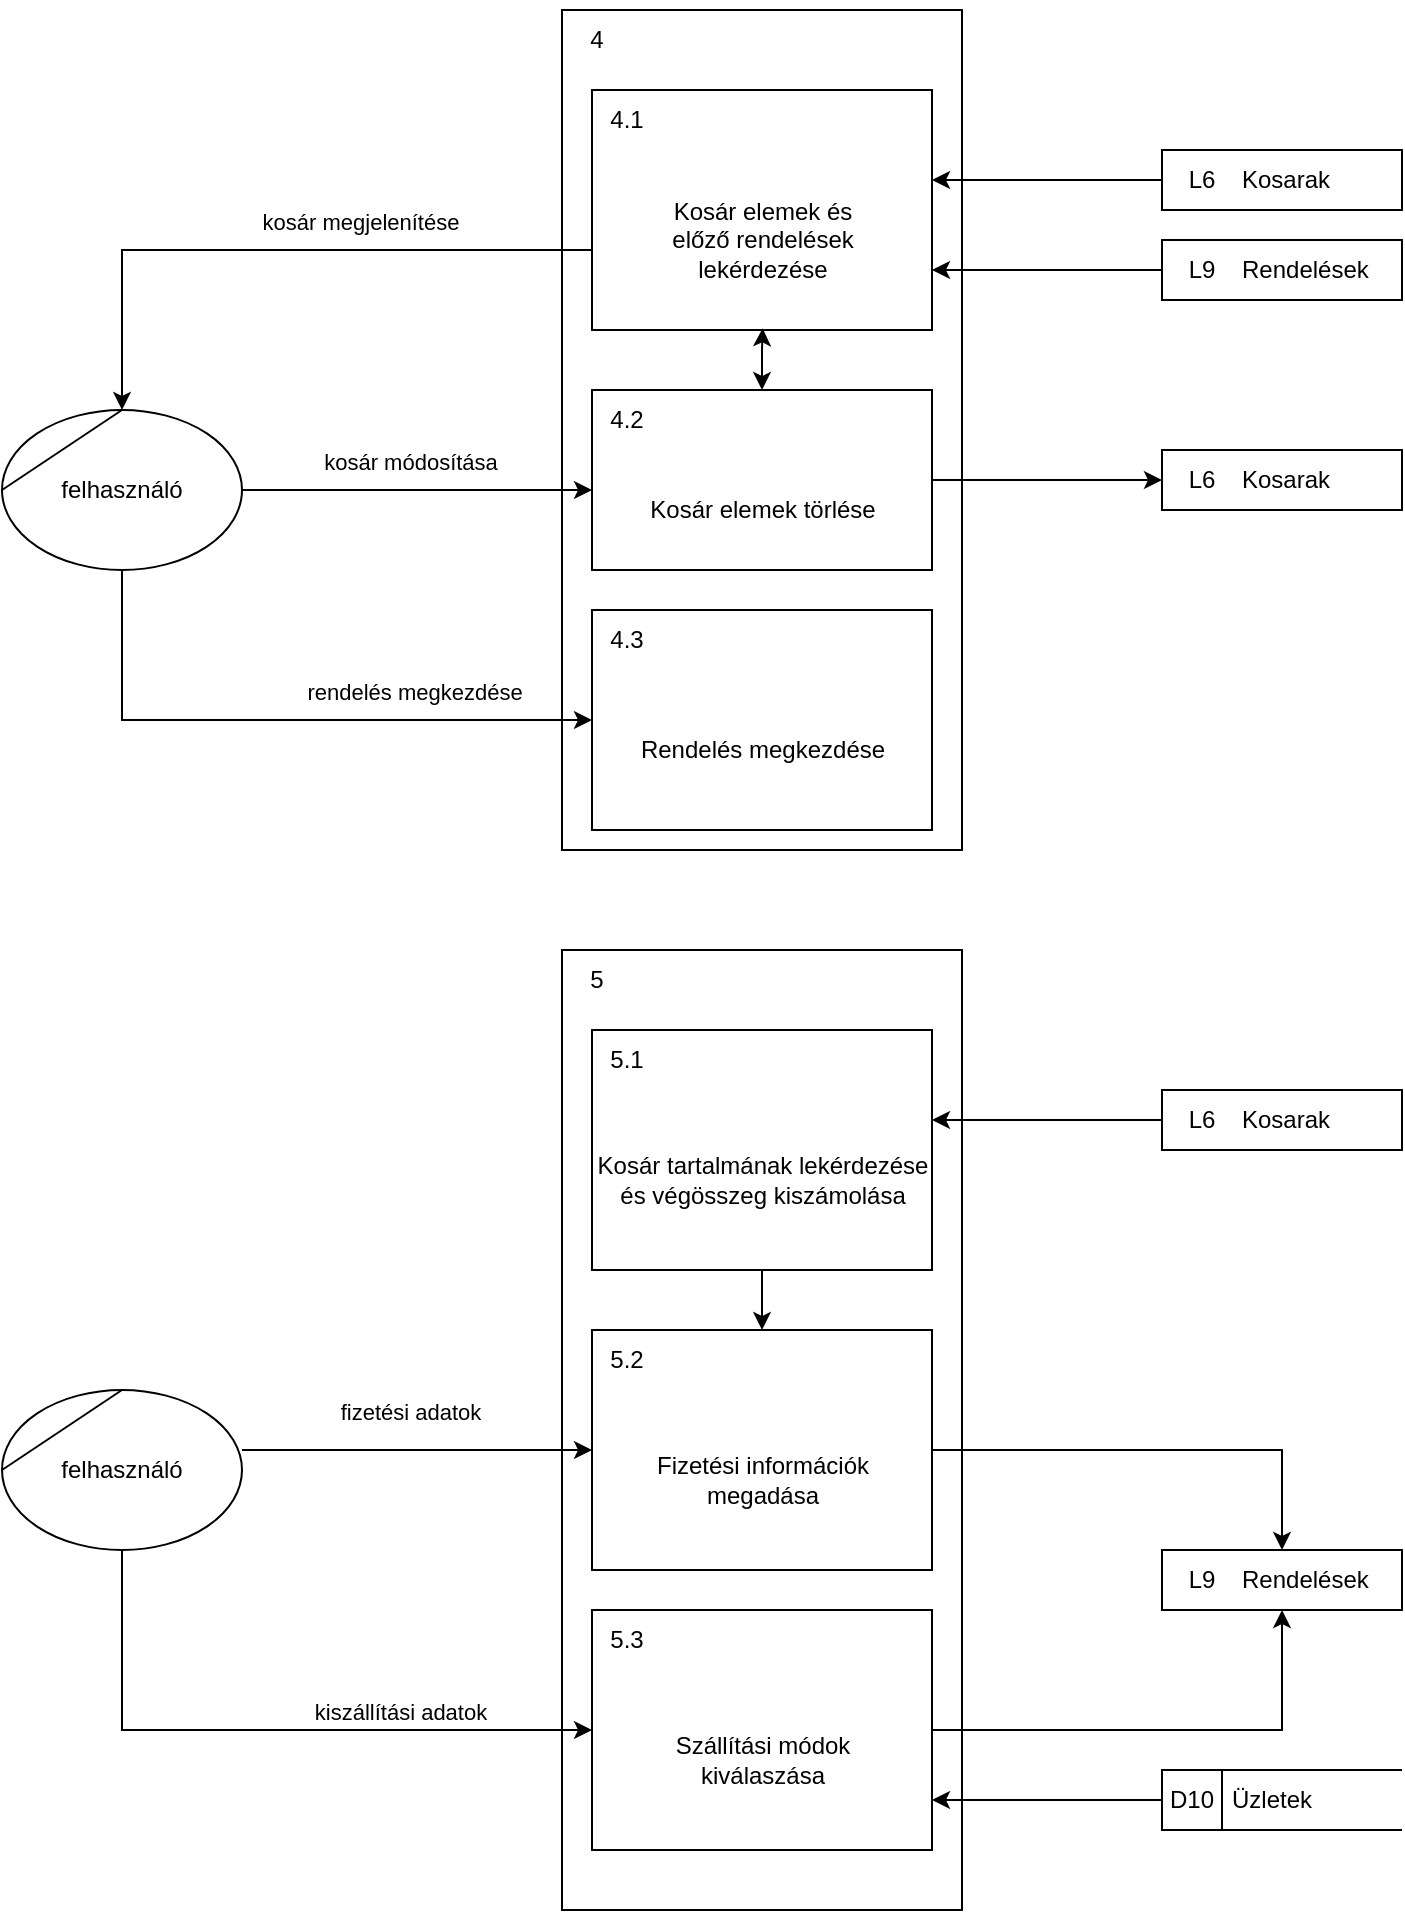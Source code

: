 <mxfile version="20.8.20" type="device"><diagram name="Page-1" id="Z0UUQqZRVwsT-piugHuJ"><mxGraphModel dx="1521" dy="838" grid="1" gridSize="10" guides="1" tooltips="1" connect="1" arrows="1" fold="1" page="1" pageScale="1" pageWidth="850" pageHeight="1100" math="0" shadow="0"><root><mxCell id="0"/><mxCell id="1" parent="0"/><mxCell id="tL3Nul9Oa48Bnrx2CsPF-1" value="" style="group" parent="1" vertex="1" connectable="0"><mxGeometry x="320" y="45" width="200" height="955" as="geometry"/></mxCell><mxCell id="SI3stgNXLdynbU2XMo8t-3" value="" style="html=1;dashed=0;whitespace=wrap;shape=mxgraph.dfd.process;align=center;container=0;collapsible=0;spacingTop=30;" parent="tL3Nul9Oa48Bnrx2CsPF-1" vertex="1"><mxGeometry y="5" width="200" height="420" as="geometry"/></mxCell><mxCell id="SI3stgNXLdynbU2XMo8t-4" value="4" style="text;html=1;strokeColor=none;fillColor=none;align=center;verticalAlign=middle;whiteSpace=wrap;rounded=0;movable=0;resizable=0;rotatable=0;cloneable=0;deletable=0;connectable=0;allowArrows=0;pointerEvents=1;" parent="tL3Nul9Oa48Bnrx2CsPF-1" vertex="1"><mxGeometry y="5" width="35" height="30" as="geometry"/></mxCell><mxCell id="SI3stgNXLdynbU2XMo8t-5" value="" style="text;html=1;strokeColor=none;fillColor=none;align=left;verticalAlign=middle;whiteSpace=wrap;rounded=0;movable=0;resizable=0;connectable=0;allowArrows=0;rotatable=0;cloneable=0;deletable=0;spacingLeft=6;autosize=1;resizeWidth=0;" parent="tL3Nul9Oa48Bnrx2CsPF-1" vertex="1"><mxGeometry x="35" width="50" height="40" as="geometry"/></mxCell><mxCell id="SI3stgNXLdynbU2XMo8t-6" value="Kosár elemek és &lt;br&gt;előző rendelések &lt;br&gt;lekérdezése" style="html=1;dashed=0;whitespace=wrap;shape=mxgraph.dfd.process2;align=center;container=1;collapsible=0;spacingTop=30;" parent="tL3Nul9Oa48Bnrx2CsPF-1" vertex="1"><mxGeometry x="15" y="45" width="170" height="120" as="geometry"/></mxCell><mxCell id="SI3stgNXLdynbU2XMo8t-7" value="4.1" style="text;html=1;strokeColor=none;fillColor=none;align=center;verticalAlign=middle;whiteSpace=wrap;rounded=0;connectable=0;allowArrows=0;editable=1;movable=0;resizable=0;rotatable=0;deletable=0;locked=0;cloneable=0;" parent="SI3stgNXLdynbU2XMo8t-6" vertex="1"><mxGeometry width="35" height="30" as="geometry"/></mxCell><mxCell id="SI3stgNXLdynbU2XMo8t-8" value="" style="text;strokeColor=none;fillColor=none;align=left;verticalAlign=middle;whiteSpace=wrap;rounded=0;autosize=1;connectable=0;allowArrows=0;movable=0;resizable=0;rotatable=0;deletable=0;cloneable=0;spacingLeft=6;fontStyle=0;html=1;" parent="SI3stgNXLdynbU2XMo8t-6" vertex="1"><mxGeometry x="35" y="-5" width="50" height="40" as="geometry"/></mxCell><mxCell id="SI3stgNXLdynbU2XMo8t-36" style="edgeStyle=orthogonalEdgeStyle;rounded=0;orthogonalLoop=1;jettySize=auto;html=1;entryX=0.502;entryY=0.993;entryDx=0;entryDy=0;entryPerimeter=0;startArrow=classic;startFill=1;" parent="tL3Nul9Oa48Bnrx2CsPF-1" source="SI3stgNXLdynbU2XMo8t-27" target="SI3stgNXLdynbU2XMo8t-6" edge="1"><mxGeometry relative="1" as="geometry"/></mxCell><mxCell id="SI3stgNXLdynbU2XMo8t-27" value="Kosár elemek törlése" style="html=1;dashed=0;whitespace=wrap;shape=mxgraph.dfd.process2;align=center;container=1;collapsible=0;spacingTop=30;" parent="tL3Nul9Oa48Bnrx2CsPF-1" vertex="1"><mxGeometry x="15" y="195" width="170" height="90" as="geometry"/></mxCell><mxCell id="SI3stgNXLdynbU2XMo8t-28" value="4.2" style="text;html=1;strokeColor=none;fillColor=none;align=center;verticalAlign=middle;whiteSpace=wrap;rounded=0;connectable=0;allowArrows=0;editable=1;movable=0;resizable=0;rotatable=0;deletable=0;locked=0;cloneable=0;" parent="SI3stgNXLdynbU2XMo8t-27" vertex="1"><mxGeometry width="35" height="30" as="geometry"/></mxCell><mxCell id="SI3stgNXLdynbU2XMo8t-29" value="" style="text;strokeColor=none;fillColor=none;align=left;verticalAlign=middle;whiteSpace=wrap;rounded=0;autosize=1;connectable=0;allowArrows=0;movable=0;resizable=0;rotatable=0;deletable=0;cloneable=0;spacingLeft=6;fontStyle=0;html=1;" parent="SI3stgNXLdynbU2XMo8t-27" vertex="1"><mxGeometry x="35" y="-5" width="50" height="40" as="geometry"/></mxCell><mxCell id="SI3stgNXLdynbU2XMo8t-37" value="Rendelés megkezdése" style="html=1;dashed=0;whitespace=wrap;shape=mxgraph.dfd.process2;align=center;container=1;collapsible=0;spacingTop=30;" parent="tL3Nul9Oa48Bnrx2CsPF-1" vertex="1"><mxGeometry x="15" y="305" width="170" height="110" as="geometry"/></mxCell><mxCell id="SI3stgNXLdynbU2XMo8t-38" value="4.3" style="text;html=1;strokeColor=none;fillColor=none;align=center;verticalAlign=middle;whiteSpace=wrap;rounded=0;connectable=0;allowArrows=0;editable=1;movable=0;resizable=0;rotatable=0;deletable=0;locked=0;cloneable=0;" parent="SI3stgNXLdynbU2XMo8t-37" vertex="1"><mxGeometry width="35" height="30" as="geometry"/></mxCell><mxCell id="SI3stgNXLdynbU2XMo8t-39" value="" style="text;strokeColor=none;fillColor=none;align=left;verticalAlign=middle;whiteSpace=wrap;rounded=0;autosize=1;connectable=0;allowArrows=0;movable=0;resizable=0;rotatable=0;deletable=0;cloneable=0;spacingLeft=6;fontStyle=0;html=1;" parent="SI3stgNXLdynbU2XMo8t-37" vertex="1"><mxGeometry x="35" y="-5" width="50" height="40" as="geometry"/></mxCell><mxCell id="SI3stgNXLdynbU2XMo8t-41" value="" style="html=1;dashed=0;whitespace=wrap;shape=mxgraph.dfd.process;align=center;container=0;collapsible=0;spacingTop=30;" parent="tL3Nul9Oa48Bnrx2CsPF-1" vertex="1"><mxGeometry y="475" width="200" height="480" as="geometry"/></mxCell><mxCell id="SI3stgNXLdynbU2XMo8t-42" value="5" style="text;html=1;strokeColor=none;fillColor=none;align=center;verticalAlign=middle;whiteSpace=wrap;rounded=0;movable=0;resizable=0;rotatable=0;cloneable=0;deletable=0;connectable=0;allowArrows=0;pointerEvents=1;" parent="tL3Nul9Oa48Bnrx2CsPF-1" vertex="1"><mxGeometry y="475" width="35" height="30" as="geometry"/></mxCell><mxCell id="SI3stgNXLdynbU2XMo8t-43" value="" style="text;html=1;strokeColor=none;fillColor=none;align=left;verticalAlign=middle;whiteSpace=wrap;rounded=0;movable=0;resizable=0;connectable=0;allowArrows=0;rotatable=0;cloneable=0;deletable=0;spacingLeft=6;autosize=1;resizeWidth=0;" parent="tL3Nul9Oa48Bnrx2CsPF-1" vertex="1"><mxGeometry x="35" y="470" width="50" height="40" as="geometry"/></mxCell><mxCell id="SI3stgNXLdynbU2XMo8t-50" value="Fizetési információk&lt;br&gt;megadása" style="html=1;dashed=0;whitespace=wrap;shape=mxgraph.dfd.process2;align=center;container=1;collapsible=0;spacingTop=30;" parent="tL3Nul9Oa48Bnrx2CsPF-1" vertex="1"><mxGeometry x="15" y="665" width="170" height="120" as="geometry"/></mxCell><mxCell id="SI3stgNXLdynbU2XMo8t-51" value="5.2" style="text;html=1;strokeColor=none;fillColor=none;align=center;verticalAlign=middle;whiteSpace=wrap;rounded=0;connectable=0;allowArrows=0;editable=1;movable=0;resizable=0;rotatable=0;deletable=0;locked=0;cloneable=0;" parent="SI3stgNXLdynbU2XMo8t-50" vertex="1"><mxGeometry width="35" height="30" as="geometry"/></mxCell><mxCell id="SI3stgNXLdynbU2XMo8t-52" value="" style="text;strokeColor=none;fillColor=none;align=left;verticalAlign=middle;whiteSpace=wrap;rounded=0;autosize=1;connectable=0;allowArrows=0;movable=0;resizable=0;rotatable=0;deletable=0;cloneable=0;spacingLeft=6;fontStyle=0;html=1;" parent="SI3stgNXLdynbU2XMo8t-50" vertex="1"><mxGeometry x="35" y="-5" width="50" height="40" as="geometry"/></mxCell><mxCell id="SI3stgNXLdynbU2XMo8t-58" style="edgeStyle=orthogonalEdgeStyle;rounded=0;orthogonalLoop=1;jettySize=auto;html=1;startArrow=none;startFill=0;" parent="tL3Nul9Oa48Bnrx2CsPF-1" source="SI3stgNXLdynbU2XMo8t-55" target="SI3stgNXLdynbU2XMo8t-50" edge="1"><mxGeometry relative="1" as="geometry"/></mxCell><mxCell id="SI3stgNXLdynbU2XMo8t-55" value="Kosár tartalmának lekérdezése&lt;br&gt;és végösszeg kiszámolása" style="html=1;dashed=0;whitespace=wrap;shape=mxgraph.dfd.process2;align=center;container=1;collapsible=0;spacingTop=30;" parent="tL3Nul9Oa48Bnrx2CsPF-1" vertex="1"><mxGeometry x="15" y="515" width="170" height="120" as="geometry"/></mxCell><mxCell id="SI3stgNXLdynbU2XMo8t-56" value="5.1" style="text;html=1;strokeColor=none;fillColor=none;align=center;verticalAlign=middle;whiteSpace=wrap;rounded=0;connectable=0;allowArrows=0;editable=1;movable=0;resizable=0;rotatable=0;deletable=0;locked=0;cloneable=0;" parent="SI3stgNXLdynbU2XMo8t-55" vertex="1"><mxGeometry width="35" height="30" as="geometry"/></mxCell><mxCell id="SI3stgNXLdynbU2XMo8t-57" value="" style="text;strokeColor=none;fillColor=none;align=left;verticalAlign=middle;whiteSpace=wrap;rounded=0;autosize=1;connectable=0;allowArrows=0;movable=0;resizable=0;rotatable=0;deletable=0;cloneable=0;spacingLeft=6;fontStyle=0;html=1;" parent="SI3stgNXLdynbU2XMo8t-55" vertex="1"><mxGeometry x="35" y="-5" width="50" height="40" as="geometry"/></mxCell><mxCell id="SI3stgNXLdynbU2XMo8t-64" value="Szállítási módok&lt;br&gt;kiválaszása" style="html=1;dashed=0;whitespace=wrap;shape=mxgraph.dfd.process2;align=center;container=1;collapsible=0;spacingTop=30;" parent="tL3Nul9Oa48Bnrx2CsPF-1" vertex="1"><mxGeometry x="15" y="805" width="170" height="120" as="geometry"/></mxCell><mxCell id="SI3stgNXLdynbU2XMo8t-65" value="5.3" style="text;html=1;strokeColor=none;fillColor=none;align=center;verticalAlign=middle;whiteSpace=wrap;rounded=0;connectable=0;allowArrows=0;editable=1;movable=0;resizable=0;rotatable=0;deletable=0;locked=0;cloneable=0;" parent="SI3stgNXLdynbU2XMo8t-64" vertex="1"><mxGeometry width="35" height="30" as="geometry"/></mxCell><mxCell id="SI3stgNXLdynbU2XMo8t-66" value="" style="text;strokeColor=none;fillColor=none;align=left;verticalAlign=middle;whiteSpace=wrap;rounded=0;autosize=1;connectable=0;allowArrows=0;movable=0;resizable=0;rotatable=0;deletable=0;cloneable=0;spacingLeft=6;fontStyle=0;html=1;" parent="SI3stgNXLdynbU2XMo8t-64" vertex="1"><mxGeometry x="35" y="-5" width="50" height="40" as="geometry"/></mxCell><mxCell id="SI3stgNXLdynbU2XMo8t-1" value="felhasználó" style="shape=stencil(tZRtjoMgEIZPw98GJR6gYXfvQe10nZQCAbYft99RNKlW7GajiTGZeeXhnZGBCRka5YCVvGHig5VlwTm9Kb5NYhUc1DElr8qjOmhISojenuGGx9gz0DTgMbaq+GR8T9+0j5C1NYYgaE0YKU86wRQaWsvvCdZv/xhFjvgXiOB7kynLyq+/Y3fVNuBiI79j7OB+db/rgceOi61+3Grg4v9YISmTO9xCHlR9/vb2xxxnzYDW6AK8OfLTeZzO66ynzM5CnqyHBUsn1DqN9UITnWoH/kUY5Iu9PtVUzRY1jx4IGk22K9UioSs+44+uvFxl3bKX1nTZdE12iV8=);whiteSpace=wrap;html=1;" parent="1" vertex="1"><mxGeometry x="40" y="250" width="120" height="80" as="geometry"/></mxCell><mxCell id="SI3stgNXLdynbU2XMo8t-2" value="felhasználó" style="shape=stencil(tZRtjoMgEIZPw98GJR6gYXfvQe10nZQCAbYft99RNKlW7GajiTGZeeXhnZGBCRka5YCVvGHig5VlwTm9Kb5NYhUc1DElr8qjOmhISojenuGGx9gz0DTgMbaq+GR8T9+0j5C1NYYgaE0YKU86wRQaWsvvCdZv/xhFjvgXiOB7kynLyq+/Y3fVNuBiI79j7OB+db/rgceOi61+3Grg4v9YISmTO9xCHlR9/vb2xxxnzYDW6AK8OfLTeZzO66ynzM5CnqyHBUsn1DqN9UITnWoH/kUY5Iu9PtVUzRY1jx4IGk22K9UioSs+44+uvFxl3bKX1nTZdE12iV8=);whiteSpace=wrap;html=1;" parent="1" vertex="1"><mxGeometry x="40" y="740" width="120" height="80" as="geometry"/></mxCell><mxCell id="SI3stgNXLdynbU2XMo8t-10" value="kosár megjelenítése" style="endArrow=classic;html=1;rounded=0;verticalAlign=bottom;edgeStyle=orthogonalEdgeStyle;" parent="1" source="SI3stgNXLdynbU2XMo8t-6" target="SI3stgNXLdynbU2XMo8t-1" edge="1"><mxGeometry x="-0.261" y="-5" width="50" height="50" relative="1" as="geometry"><mxPoint x="470" y="330" as="sourcePoint"/><mxPoint x="350" y="330" as="targetPoint"/><Array as="points"><mxPoint x="100" y="170"/></Array><mxPoint as="offset"/></mxGeometry></mxCell><mxCell id="SI3stgNXLdynbU2XMo8t-22" style="edgeStyle=orthogonalEdgeStyle;rounded=0;orthogonalLoop=1;jettySize=auto;html=1;" parent="1" source="SI3stgNXLdynbU2XMo8t-11" target="SI3stgNXLdynbU2XMo8t-6" edge="1"><mxGeometry relative="1" as="geometry"><Array as="points"><mxPoint x="470" y="135"/><mxPoint x="470" y="135"/></Array></mxGeometry></mxCell><mxCell id="SI3stgNXLdynbU2XMo8t-11" value="Kosarak" style="html=1;dashed=0;whitespace=wrap;shape=mxgraph.dfd.dataStoreID2;align=left;spacingLeft=38;container=1;collapsible=0;" parent="1" vertex="1"><mxGeometry x="620" y="120" width="120" height="30" as="geometry"/></mxCell><mxCell id="SI3stgNXLdynbU2XMo8t-12" value="L6" style="text;html=1;strokeColor=none;fillColor=none;align=center;verticalAlign=middle;whiteSpace=wrap;rounded=0;connectable=0;allowArrows=0;movable=0;resizable=0;rotatable=0;cloneable=0;deletable=0;" parent="SI3stgNXLdynbU2XMo8t-11" vertex="1"><mxGeometry x="5" width="30" height="30" as="geometry"/></mxCell><mxCell id="SI3stgNXLdynbU2XMo8t-23" style="edgeStyle=orthogonalEdgeStyle;rounded=0;orthogonalLoop=1;jettySize=auto;html=1;" parent="1" source="SI3stgNXLdynbU2XMo8t-17" target="SI3stgNXLdynbU2XMo8t-6" edge="1"><mxGeometry relative="1" as="geometry"><Array as="points"><mxPoint x="470" y="180"/><mxPoint x="470" y="180"/></Array></mxGeometry></mxCell><mxCell id="SI3stgNXLdynbU2XMo8t-17" value="Rendelések" style="html=1;dashed=0;whitespace=wrap;shape=mxgraph.dfd.dataStoreID2;align=left;spacingLeft=38;container=1;collapsible=0;" parent="1" vertex="1"><mxGeometry x="620" y="165" width="120" height="30" as="geometry"/></mxCell><mxCell id="SI3stgNXLdynbU2XMo8t-18" value="L9" style="text;html=1;strokeColor=none;fillColor=none;align=center;verticalAlign=middle;whiteSpace=wrap;rounded=0;connectable=0;allowArrows=0;movable=0;resizable=0;rotatable=0;cloneable=0;deletable=0;" parent="SI3stgNXLdynbU2XMo8t-17" vertex="1"><mxGeometry x="5" width="30" height="30" as="geometry"/></mxCell><mxCell id="SI3stgNXLdynbU2XMo8t-34" style="edgeStyle=orthogonalEdgeStyle;rounded=0;orthogonalLoop=1;jettySize=auto;html=1;" parent="1" source="SI3stgNXLdynbU2XMo8t-27" target="SI3stgNXLdynbU2XMo8t-32" edge="1"><mxGeometry relative="1" as="geometry"><Array as="points"><mxPoint x="490" y="290"/><mxPoint x="490" y="290"/></Array></mxGeometry></mxCell><mxCell id="SI3stgNXLdynbU2XMo8t-31" value="kosár módosítása" style="endArrow=classic;html=1;rounded=0;verticalAlign=bottom;edgeStyle=orthogonalEdgeStyle;" parent="1" source="SI3stgNXLdynbU2XMo8t-1" target="SI3stgNXLdynbU2XMo8t-27" edge="1"><mxGeometry x="-0.04" y="5" width="50" height="50" relative="1" as="geometry"><mxPoint x="350" y="330" as="sourcePoint"/><mxPoint x="470" y="330" as="targetPoint"/><Array as="points"><mxPoint x="260" y="290"/><mxPoint x="260" y="290"/></Array><mxPoint as="offset"/></mxGeometry></mxCell><mxCell id="SI3stgNXLdynbU2XMo8t-32" value="Kosarak" style="html=1;dashed=0;whitespace=wrap;shape=mxgraph.dfd.dataStoreID2;align=left;spacingLeft=38;container=1;collapsible=0;" parent="1" vertex="1"><mxGeometry x="620" y="270" width="120" height="30" as="geometry"/></mxCell><mxCell id="SI3stgNXLdynbU2XMo8t-33" value="L6" style="text;html=1;strokeColor=none;fillColor=none;align=center;verticalAlign=middle;whiteSpace=wrap;rounded=0;connectable=0;allowArrows=0;movable=0;resizable=0;rotatable=0;cloneable=0;deletable=0;" parent="SI3stgNXLdynbU2XMo8t-32" vertex="1"><mxGeometry x="5" width="30" height="30" as="geometry"/></mxCell><mxCell id="SI3stgNXLdynbU2XMo8t-40" value="rendelés megkezdése" style="endArrow=classic;html=1;rounded=0;verticalAlign=bottom;exitX=0.5;exitY=1;exitDx=0;exitDy=0;edgeStyle=orthogonalEdgeStyle;" parent="1" source="SI3stgNXLdynbU2XMo8t-1" target="SI3stgNXLdynbU2XMo8t-37" edge="1"><mxGeometry x="0.423" y="5" width="50" height="50" relative="1" as="geometry"><mxPoint x="350" y="330" as="sourcePoint"/><mxPoint x="470" y="330" as="targetPoint"/><Array as="points"><mxPoint x="100" y="405"/></Array><mxPoint as="offset"/></mxGeometry></mxCell><mxCell id="SI3stgNXLdynbU2XMo8t-54" value="fizetési adatok" style="endArrow=classic;html=1;rounded=0;verticalAlign=bottom;edgeStyle=orthogonalEdgeStyle;" parent="1" source="SI3stgNXLdynbU2XMo8t-2" target="SI3stgNXLdynbU2XMo8t-50" edge="1"><mxGeometry x="-0.04" y="10" width="50" height="50" relative="1" as="geometry"><mxPoint x="130" y="710.0" as="sourcePoint"/><mxPoint x="250" y="710.0" as="targetPoint"/><mxPoint as="offset"/><Array as="points"><mxPoint x="250" y="770"/><mxPoint x="250" y="770"/></Array></mxGeometry></mxCell><mxCell id="SI3stgNXLdynbU2XMo8t-69" style="edgeStyle=orthogonalEdgeStyle;rounded=0;orthogonalLoop=1;jettySize=auto;html=1;startArrow=none;startFill=0;" parent="1" source="SI3stgNXLdynbU2XMo8t-50" target="SI3stgNXLdynbU2XMo8t-62" edge="1"><mxGeometry relative="1" as="geometry"><Array as="points"><mxPoint x="680" y="770"/></Array></mxGeometry></mxCell><mxCell id="SI3stgNXLdynbU2XMo8t-61" style="edgeStyle=orthogonalEdgeStyle;rounded=0;orthogonalLoop=1;jettySize=auto;html=1;startArrow=none;startFill=0;" parent="1" source="SI3stgNXLdynbU2XMo8t-59" target="SI3stgNXLdynbU2XMo8t-55" edge="1"><mxGeometry relative="1" as="geometry"><Array as="points"><mxPoint x="480" y="605"/><mxPoint x="480" y="605"/></Array></mxGeometry></mxCell><mxCell id="SI3stgNXLdynbU2XMo8t-59" value="Kosarak" style="html=1;dashed=0;whitespace=wrap;shape=mxgraph.dfd.dataStoreID2;align=left;spacingLeft=38;container=1;collapsible=0;" parent="1" vertex="1"><mxGeometry x="620" y="590" width="120" height="30" as="geometry"/></mxCell><mxCell id="SI3stgNXLdynbU2XMo8t-60" value="L6" style="text;html=1;strokeColor=none;fillColor=none;align=center;verticalAlign=middle;whiteSpace=wrap;rounded=0;connectable=0;allowArrows=0;movable=0;resizable=0;rotatable=0;cloneable=0;deletable=0;" parent="SI3stgNXLdynbU2XMo8t-59" vertex="1"><mxGeometry x="5" width="30" height="30" as="geometry"/></mxCell><mxCell id="SI3stgNXLdynbU2XMo8t-62" value="Rendelések" style="html=1;dashed=0;whitespace=wrap;shape=mxgraph.dfd.dataStoreID2;align=left;spacingLeft=38;container=1;collapsible=0;" parent="1" vertex="1"><mxGeometry x="620" y="820" width="120" height="30" as="geometry"/></mxCell><mxCell id="SI3stgNXLdynbU2XMo8t-63" value="L9" style="text;html=1;strokeColor=none;fillColor=none;align=center;verticalAlign=middle;whiteSpace=wrap;rounded=0;connectable=0;allowArrows=0;movable=0;resizable=0;rotatable=0;cloneable=0;deletable=0;" parent="SI3stgNXLdynbU2XMo8t-62" vertex="1"><mxGeometry x="5" width="30" height="30" as="geometry"/></mxCell><mxCell id="SI3stgNXLdynbU2XMo8t-68" style="edgeStyle=orthogonalEdgeStyle;rounded=0;orthogonalLoop=1;jettySize=auto;html=1;startArrow=none;startFill=0;" parent="1" source="SI3stgNXLdynbU2XMo8t-64" target="SI3stgNXLdynbU2XMo8t-62" edge="1"><mxGeometry relative="1" as="geometry"><Array as="points"><mxPoint x="680" y="910"/></Array></mxGeometry></mxCell><mxCell id="SI3stgNXLdynbU2XMo8t-67" value="kiszállítási adatok" style="endArrow=classic;html=1;rounded=0;verticalAlign=bottom;edgeStyle=orthogonalEdgeStyle;" parent="1" source="SI3stgNXLdynbU2XMo8t-2" target="SI3stgNXLdynbU2XMo8t-64" edge="1"><mxGeometry x="0.415" width="50" height="50" relative="1" as="geometry"><mxPoint x="110" y="880" as="sourcePoint"/><mxPoint x="248" y="880" as="targetPoint"/><mxPoint x="-1" as="offset"/><Array as="points"><mxPoint x="100" y="910"/></Array></mxGeometry></mxCell><mxCell id="UXdBM49CJQRERp-e4Y_h-1" value="Üzletek" style="html=1;dashed=0;whitespace=wrap;shape=mxgraph.dfd.dataStoreID;align=left;spacingLeft=33;container=1;collapsible=0;autosize=0;" vertex="1" parent="1"><mxGeometry x="620" y="930" width="120" height="30" as="geometry"/></mxCell><mxCell id="UXdBM49CJQRERp-e4Y_h-2" value="D10" style="text;html=1;strokeColor=none;fillColor=none;align=center;verticalAlign=middle;whiteSpace=wrap;rounded=0;movable=0;resizable=0;rotatable=0;cloneable=0;deletable=0;allowArrows=0;connectable=0;" vertex="1" parent="UXdBM49CJQRERp-e4Y_h-1"><mxGeometry width="30" height="30" as="geometry"/></mxCell><mxCell id="UXdBM49CJQRERp-e4Y_h-3" style="edgeStyle=orthogonalEdgeStyle;rounded=0;orthogonalLoop=1;jettySize=auto;html=1;" edge="1" parent="1" source="UXdBM49CJQRERp-e4Y_h-1" target="SI3stgNXLdynbU2XMo8t-64"><mxGeometry relative="1" as="geometry"><Array as="points"><mxPoint x="530" y="945"/><mxPoint x="530" y="945"/></Array></mxGeometry></mxCell></root></mxGraphModel></diagram></mxfile>